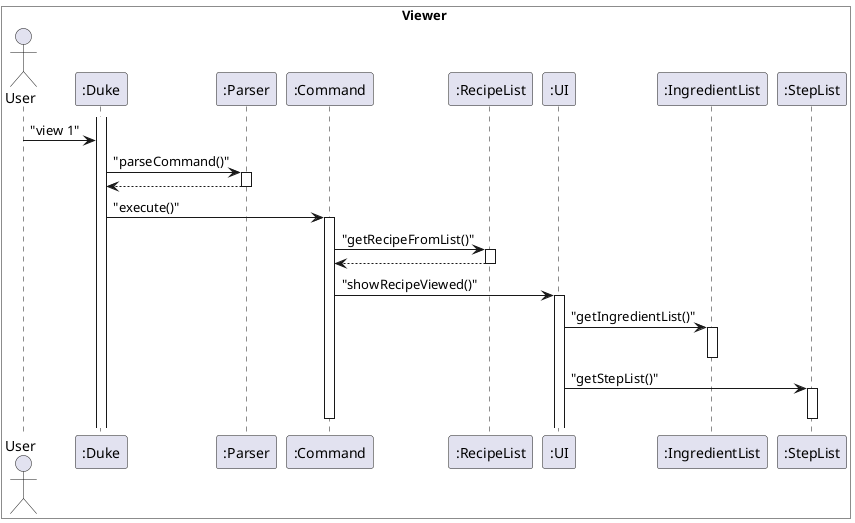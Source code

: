 @startuml Recipe View
box Viewer #White
Actor User
participant ":Duke" as Duke
participant ":Parser" as Parser
participant ":Command" as Command
participant ":RecipeList" as RecipeList
participant ":UI" as UI
participant ":IngredientList" as IngredientList
participant ":StepList" as StepList

end box
activate Duke
User -> Duke : "view 1"
Duke -> Parser : "parseCommand()"
activate Parser
Parser --> Duke
deactivate Parser
Duke -> Command : "execute()"
activate Command
Command -> RecipeList : "getRecipeFromList()"
activate RecipeList
RecipeList --> Command
deactivate RecipeList
Command -> UI : "showRecipeViewed()"
activate UI
UI -> IngredientList : "getIngredientList()"
activate IngredientList
deactivate IngredientList
UI -> StepList : "getStepList()"
activate StepList
deactivate StepList
deactivate Command


@enduml